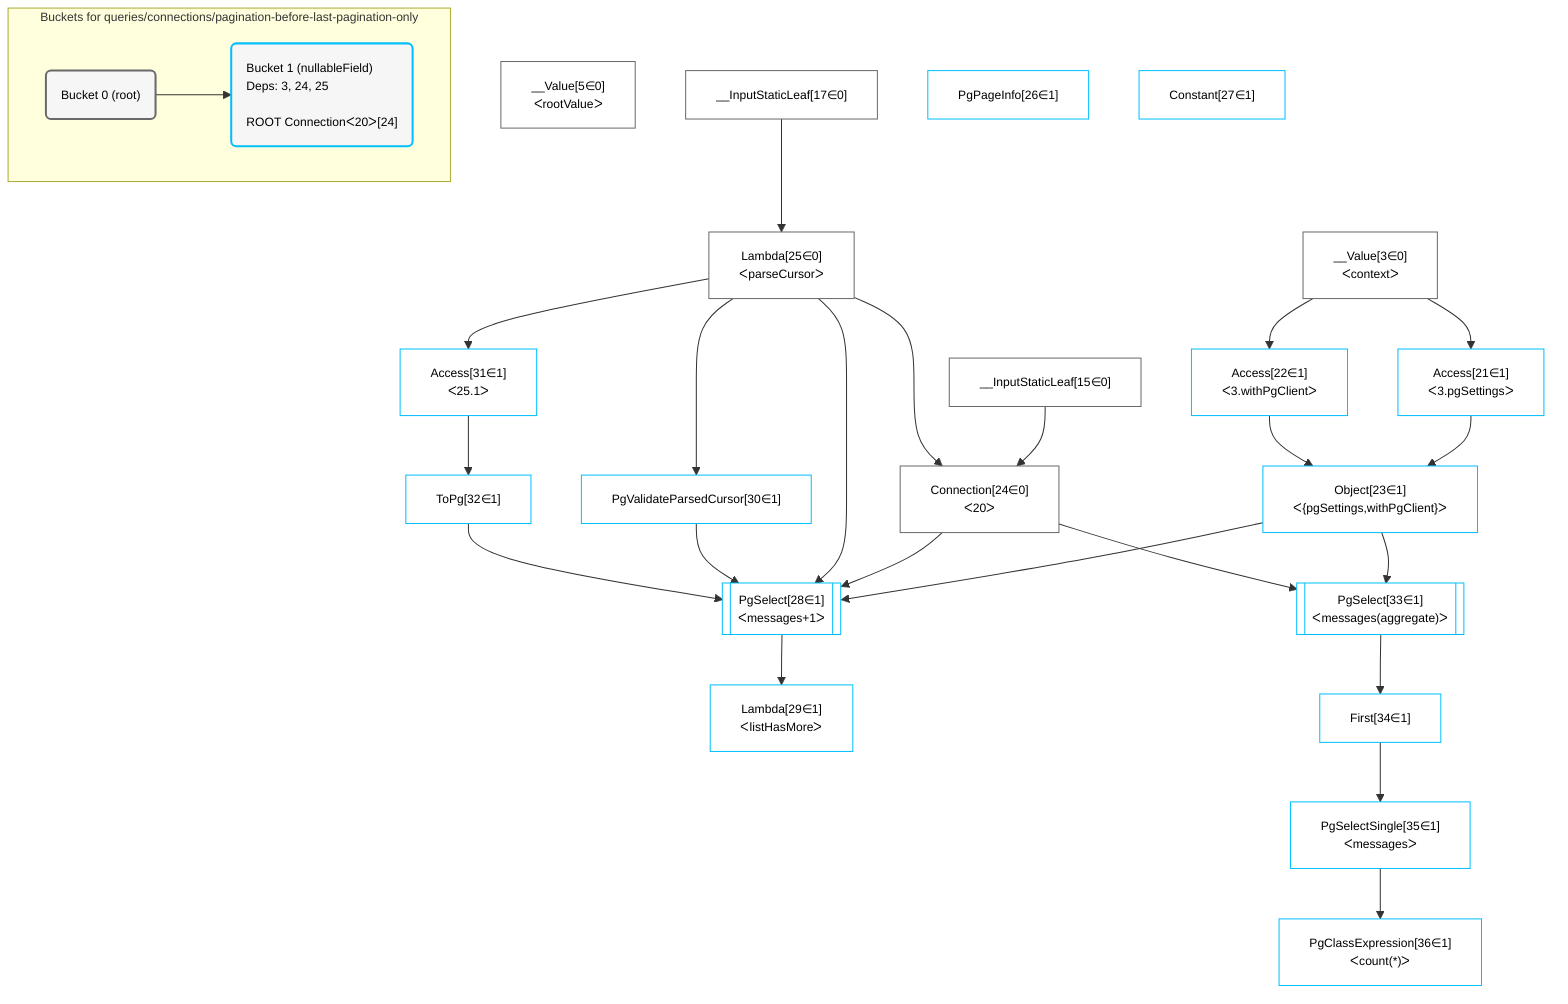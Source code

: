 %%{init: {'themeVariables': { 'fontSize': '12px'}}}%%
graph TD
    classDef path fill:#eee,stroke:#000,color:#000
    classDef plan fill:#fff,stroke-width:1px,color:#000
    classDef itemplan fill:#fff,stroke-width:2px,color:#000
    classDef sideeffectplan fill:#f00,stroke-width:2px,color:#000
    classDef bucket fill:#f6f6f6,color:#000,stroke-width:2px,text-align:left


    %% define steps
    __Value3["__Value[3∈0]<br />ᐸcontextᐳ"]:::plan
    __Value5["__Value[5∈0]<br />ᐸrootValueᐳ"]:::plan
    __InputStaticLeaf15["__InputStaticLeaf[15∈0]"]:::plan
    __InputStaticLeaf17["__InputStaticLeaf[17∈0]"]:::plan
    Access21["Access[21∈1]<br />ᐸ3.pgSettingsᐳ"]:::plan
    Access22["Access[22∈1]<br />ᐸ3.withPgClientᐳ"]:::plan
    Object23["Object[23∈1]<br />ᐸ{pgSettings,withPgClient}ᐳ"]:::plan
    Lambda25["Lambda[25∈0]<br />ᐸparseCursorᐳ"]:::plan
    Connection24["Connection[24∈0]<br />ᐸ20ᐳ"]:::plan
    PgPageInfo26["PgPageInfo[26∈1]"]:::plan
    Constant27["Constant[27∈1]"]:::plan
    PgValidateParsedCursor30["PgValidateParsedCursor[30∈1]"]:::plan
    Access31["Access[31∈1]<br />ᐸ25.1ᐳ"]:::plan
    ToPg32["ToPg[32∈1]"]:::plan
    PgSelect28[["PgSelect[28∈1]<br />ᐸmessages+1ᐳ"]]:::plan
    Lambda29["Lambda[29∈1]<br />ᐸlistHasMoreᐳ"]:::plan
    PgSelect33[["PgSelect[33∈1]<br />ᐸmessages(aggregate)ᐳ"]]:::plan
    First34["First[34∈1]"]:::plan
    PgSelectSingle35["PgSelectSingle[35∈1]<br />ᐸmessagesᐳ"]:::plan
    PgClassExpression36["PgClassExpression[36∈1]<br />ᐸcount(*)ᐳ"]:::plan

    %% plan dependencies
    __Value3 --> Access21
    __Value3 --> Access22
    Access21 & Access22 --> Object23
    __InputStaticLeaf17 --> Lambda25
    __InputStaticLeaf15 & Lambda25 --> Connection24
    Lambda25 --> PgValidateParsedCursor30
    Lambda25 --> Access31
    Access31 --> ToPg32
    Object23 & Connection24 & Lambda25 & PgValidateParsedCursor30 & ToPg32 --> PgSelect28
    PgSelect28 --> Lambda29
    Object23 & Connection24 --> PgSelect33
    PgSelect33 --> First34
    First34 --> PgSelectSingle35
    PgSelectSingle35 --> PgClassExpression36

    subgraph "Buckets for queries/connections/pagination-before-last-pagination-only"
    Bucket0("Bucket 0 (root)"):::bucket
    classDef bucket0 stroke:#696969
    class Bucket0,__Value3,__Value5,__InputStaticLeaf15,__InputStaticLeaf17,Connection24,Lambda25 bucket0
    Bucket1("Bucket 1 (nullableField)<br />Deps: 3, 24, 25<br /><br />ROOT Connectionᐸ20ᐳ[24]"):::bucket
    classDef bucket1 stroke:#00bfff
    class Bucket1,Access21,Access22,Object23,PgPageInfo26,Constant27,PgSelect28,Lambda29,PgValidateParsedCursor30,Access31,ToPg32,PgSelect33,First34,PgSelectSingle35,PgClassExpression36 bucket1
    Bucket0 --> Bucket1
    end